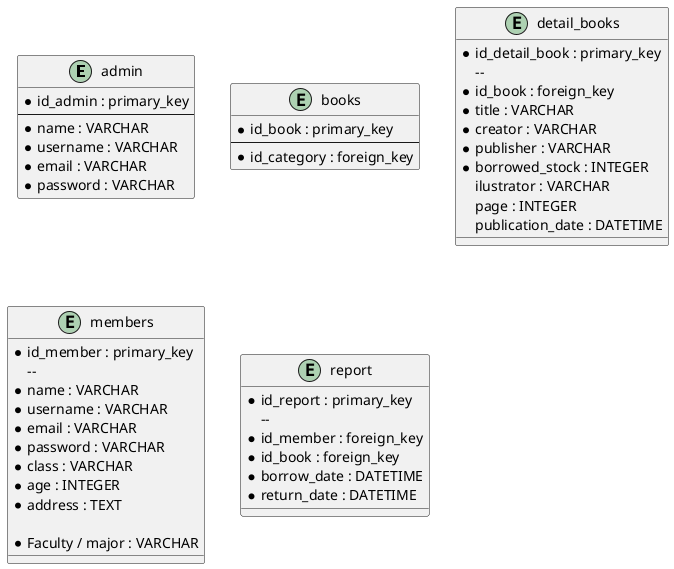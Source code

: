 @startuml
entity admin{
    * id_admin : primary_key
    --
    * name : VARCHAR
    * username : VARCHAR
    * email : VARCHAR
    * password : VARCHAR
}
entity books{
    * id_book : primary_key
    --
    * id_category : foreign_key  
}
entity detail_books{
    * id_detail_book : primary_key
    -- 
    * id_book : foreign_key
    * title : VARCHAR
    * creator : VARCHAR
    * publisher : VARCHAR
    * borrowed_stock : INTEGER
    ilustrator : VARCHAR
    page : INTEGER
    publication_date : DATETIME
}
entity members{
    * id_member : primary_key
    -- 
    * name : VARCHAR 
    * username : VARCHAR
    * email : VARCHAR
    * password : VARCHAR
    * class : VARCHAR
    * age : INTEGER
    * address : TEXT
    
    * Faculty / major : VARCHAR
}
entity report{
    * id_report : primary_key
    -- 
    * id_member : foreign_key
    * id_book : foreign_key
    * borrow_date : DATETIME
    * return_date : DATETIME
}
@enduml